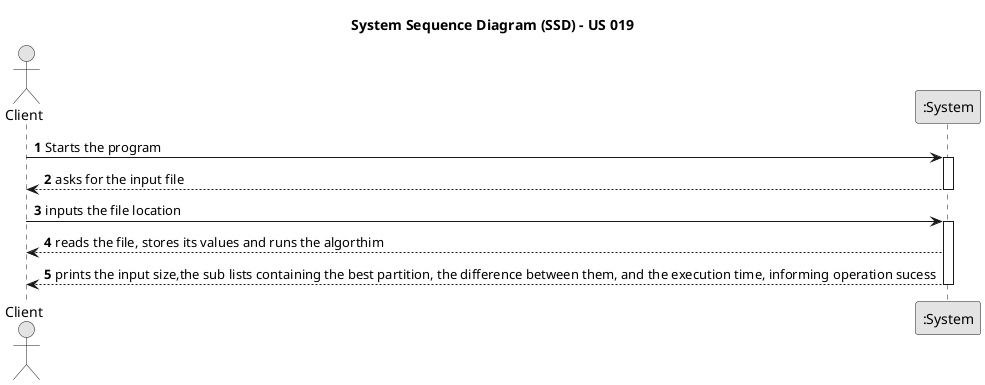 @startuml
        skinparam monochrome true
        skinparam packageStyle rectangle
        skinparam shadowing false

        title System Sequence Diagram (SSD) - US 019

        autonumber

        actor "Client" as client
        participant ":System" as system

        client -> system : Starts the program
        activate system
        system --> client : asks for the input file
        deactivate system
        client -> system : inputs the file location
        activate system
        system --> client : reads the file, stores its values and runs the algorthim
        system --> client : prints the input size,the sub lists containing the best partition, the difference between them, and the execution time, informing operation sucess
        deactivate system



        @enduml